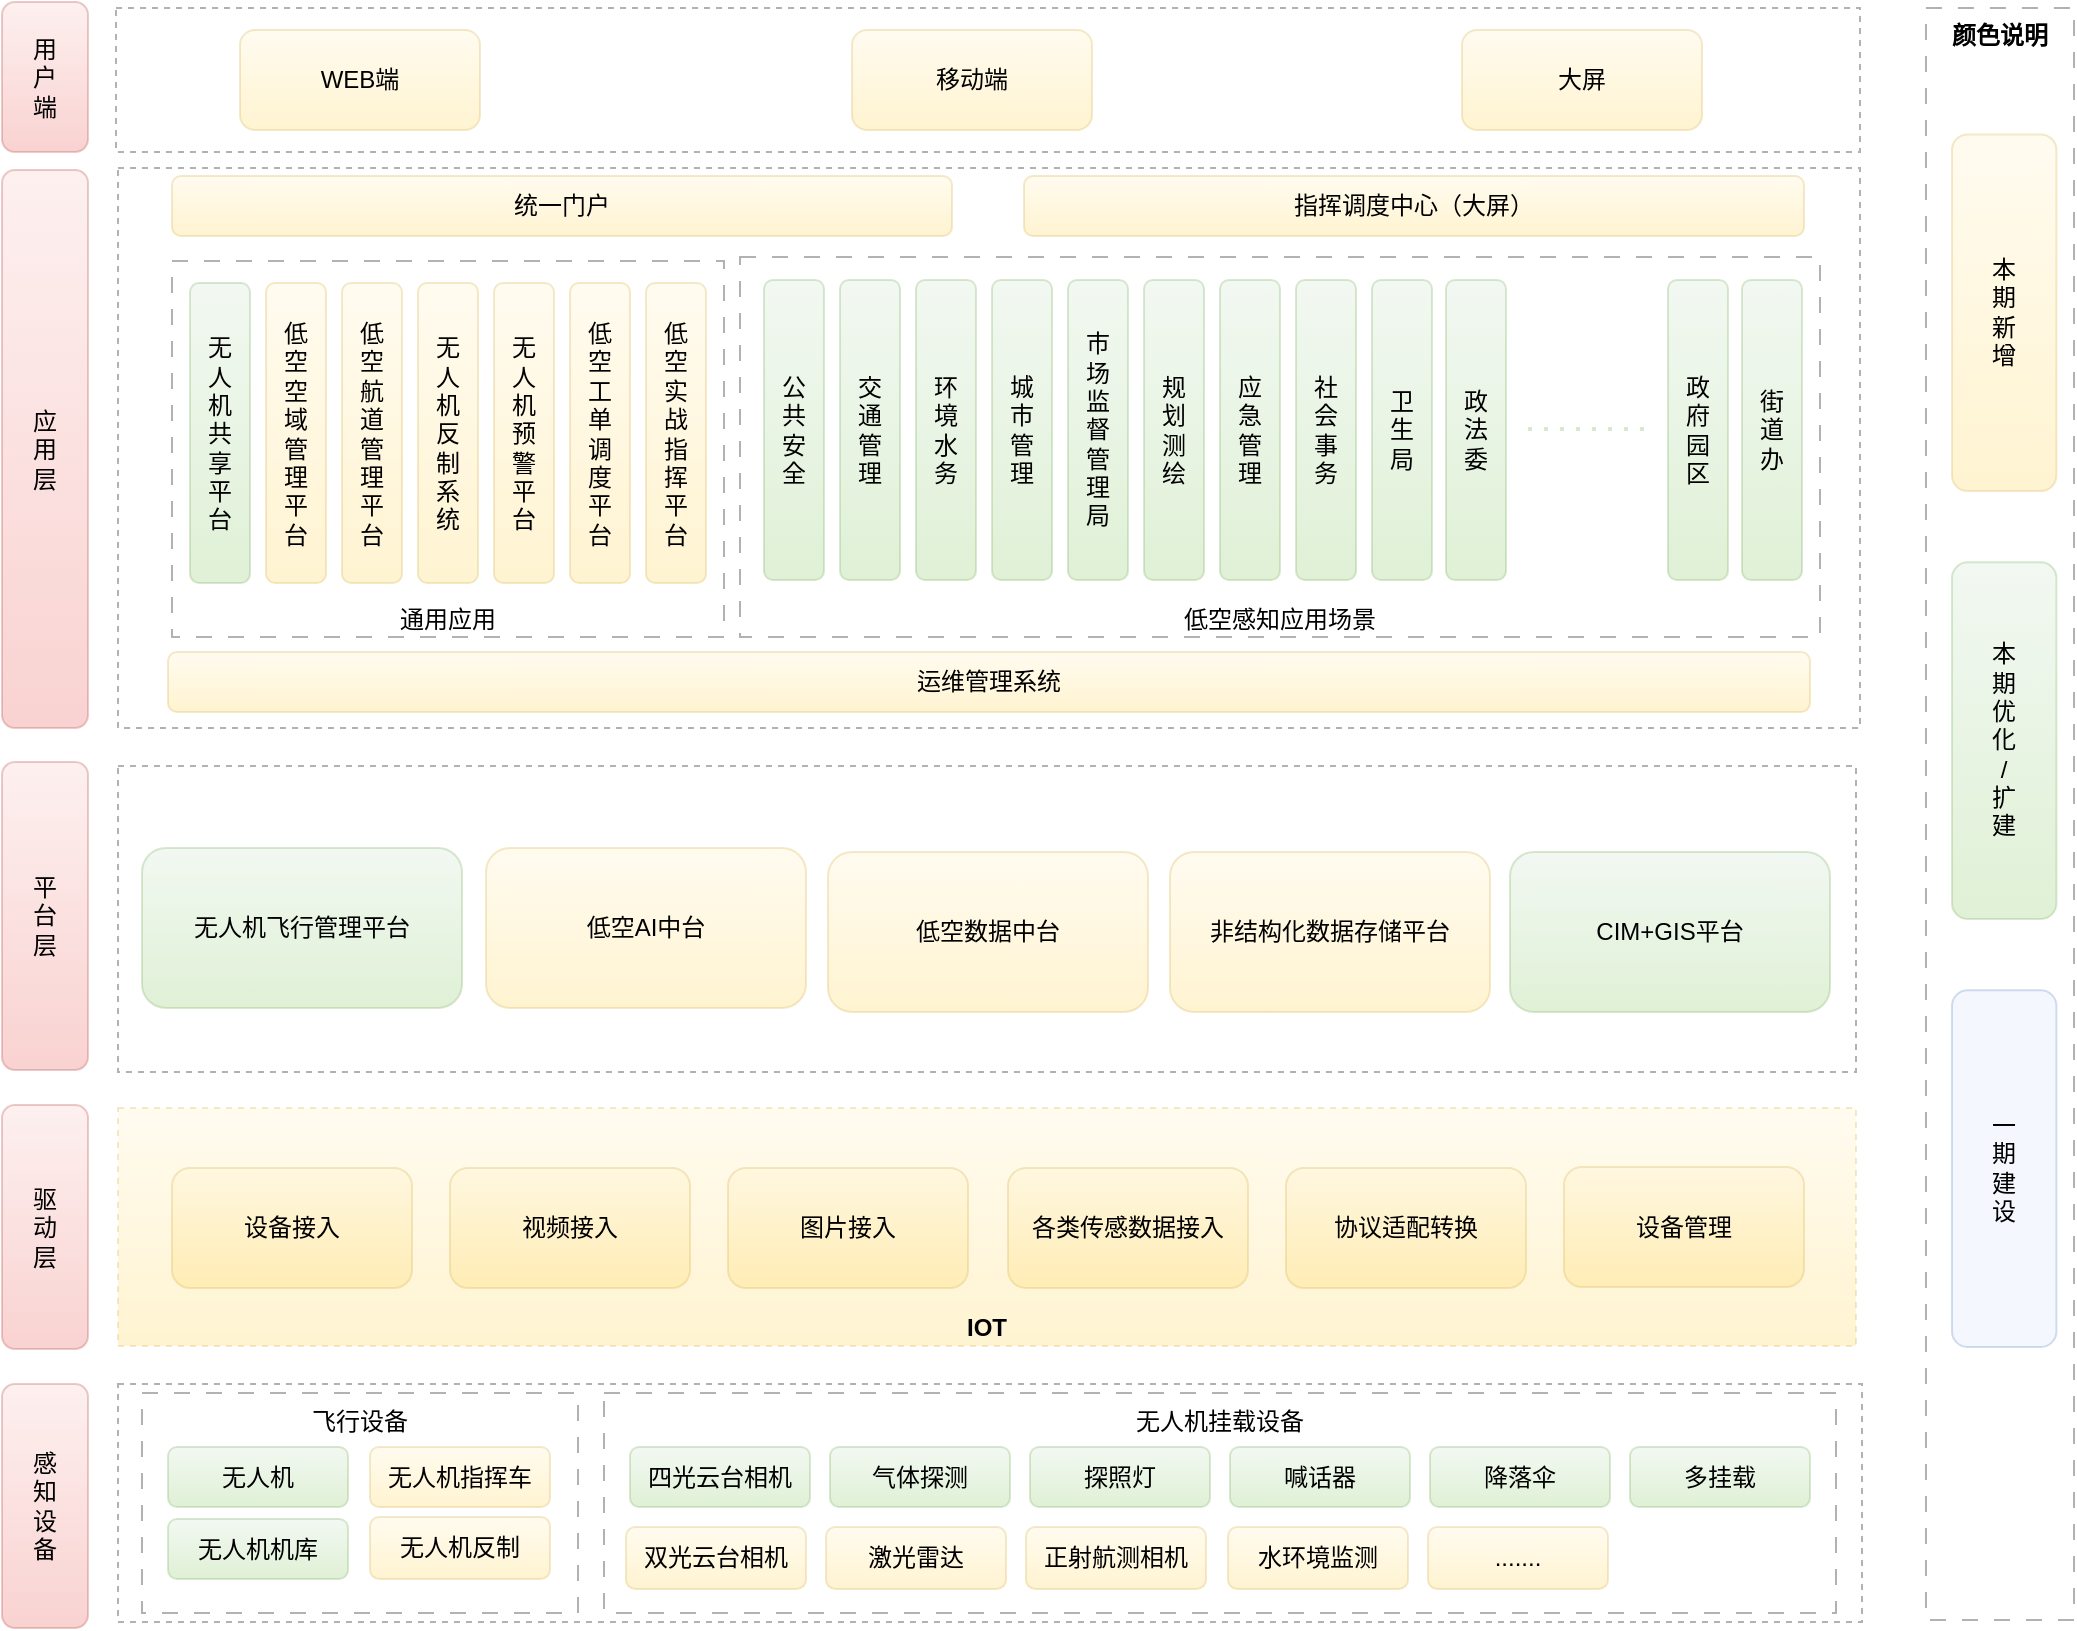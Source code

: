 <mxfile version="21.5.0" type="github">
  <diagram name="第 1 页" id="qgnPjLoxKlH5nG3LD3r0">
    <mxGraphModel dx="1434" dy="1222" grid="0" gridSize="10" guides="1" tooltips="1" connect="1" arrows="1" fold="1" page="0" pageScale="1" pageWidth="1169" pageHeight="827" math="0" shadow="0">
      <root>
        <mxCell id="0" />
        <mxCell id="1" parent="0" />
        <mxCell id="6TijYfAXvn3jRtj2vqhA-1" value="" style="rounded=0;whiteSpace=wrap;html=1;verticalAlign=middle;opacity=30;glass=0;dashed=1;" parent="1" vertex="1">
          <mxGeometry x="255" y="149" width="869" height="153" as="geometry" />
        </mxCell>
        <mxCell id="6TijYfAXvn3jRtj2vqhA-2" value="感&lt;br&gt;知&lt;br&gt;设&lt;br&gt;备" style="rounded=1;whiteSpace=wrap;html=1;opacity=30;fillColor=#f8cecc;gradientColor=#ea6b66;strokeColor=#b85450;" parent="1" vertex="1">
          <mxGeometry x="197" y="458" width="43" height="122" as="geometry" />
        </mxCell>
        <mxCell id="6TijYfAXvn3jRtj2vqhA-3" value="" style="rounded=0;whiteSpace=wrap;html=1;glass=0;opacity=30;dashed=1;" parent="1" vertex="1">
          <mxGeometry x="255" y="458" width="872" height="119" as="geometry" />
        </mxCell>
        <mxCell id="6TijYfAXvn3jRtj2vqhA-4" value="驱&lt;br&gt;动&lt;br&gt;层" style="rounded=1;whiteSpace=wrap;html=1;opacity=30;fillColor=#f8cecc;gradientColor=#ea6b66;strokeColor=#b85450;" parent="1" vertex="1">
          <mxGeometry x="197" y="318.5" width="43" height="122" as="geometry" />
        </mxCell>
        <mxCell id="6TijYfAXvn3jRtj2vqhA-7" value="&lt;b&gt;IOT&lt;/b&gt;" style="rounded=0;whiteSpace=wrap;html=1;verticalAlign=bottom;opacity=30;glass=0;dashed=1;fillColor=#fff2cc;strokeColor=#d6b656;gradientColor=#ffd966;" parent="1" vertex="1">
          <mxGeometry x="255" y="320" width="869" height="119" as="geometry" />
        </mxCell>
        <mxCell id="6TijYfAXvn3jRtj2vqhA-8" value="平&lt;br&gt;台&lt;br&gt;层" style="rounded=1;whiteSpace=wrap;html=1;opacity=30;fillColor=#f8cecc;gradientColor=#ea6b66;strokeColor=#b85450;" parent="1" vertex="1">
          <mxGeometry x="197" y="147" width="43" height="154" as="geometry" />
        </mxCell>
        <mxCell id="6TijYfAXvn3jRtj2vqhA-9" value="设备接入" style="rounded=1;whiteSpace=wrap;html=1;opacity=30;fillColor=#fff2cc;gradientColor=#ffd966;strokeColor=#d6b656;" parent="1" vertex="1">
          <mxGeometry x="282" y="350" width="120" height="60" as="geometry" />
        </mxCell>
        <mxCell id="6TijYfAXvn3jRtj2vqhA-10" value="协议适配转换" style="rounded=1;whiteSpace=wrap;html=1;opacity=30;fillColor=#fff2cc;gradientColor=#ffd966;strokeColor=#d6b656;" parent="1" vertex="1">
          <mxGeometry x="839" y="350" width="120" height="60" as="geometry" />
        </mxCell>
        <mxCell id="6TijYfAXvn3jRtj2vqhA-11" value="视频接入" style="rounded=1;whiteSpace=wrap;html=1;opacity=30;fillColor=#fff2cc;gradientColor=#ffd966;strokeColor=#d6b656;" parent="1" vertex="1">
          <mxGeometry x="421" y="350" width="120" height="60" as="geometry" />
        </mxCell>
        <mxCell id="6TijYfAXvn3jRtj2vqhA-12" value="各类传感数据接入" style="rounded=1;whiteSpace=wrap;html=1;opacity=30;fillColor=#fff2cc;gradientColor=#ffd966;strokeColor=#d6b656;" parent="1" vertex="1">
          <mxGeometry x="700" y="350" width="120" height="60" as="geometry" />
        </mxCell>
        <mxCell id="6TijYfAXvn3jRtj2vqhA-13" value="图片接入" style="rounded=1;whiteSpace=wrap;html=1;opacity=30;fillColor=#fff2cc;gradientColor=#ffd966;strokeColor=#d6b656;" parent="1" vertex="1">
          <mxGeometry x="560" y="350" width="120" height="60" as="geometry" />
        </mxCell>
        <mxCell id="6TijYfAXvn3jRtj2vqhA-14" value="设备管理" style="rounded=1;whiteSpace=wrap;html=1;opacity=30;fillColor=#fff2cc;gradientColor=#ffd966;strokeColor=#d6b656;" parent="1" vertex="1">
          <mxGeometry x="978" y="349.5" width="120" height="60" as="geometry" />
        </mxCell>
        <mxCell id="6TijYfAXvn3jRtj2vqhA-15" value="非结构化数据存储平台" style="rounded=1;whiteSpace=wrap;html=1;opacity=30;fillColor=#fff2cc;gradientColor=#ffd966;strokeColor=#d6b656;" parent="1" vertex="1">
          <mxGeometry x="781" y="192" width="160" height="80" as="geometry" />
        </mxCell>
        <mxCell id="6TijYfAXvn3jRtj2vqhA-16" value="无人机飞行管理平台" style="rounded=1;whiteSpace=wrap;html=1;opacity=30;fillColor=#d5e8d4;gradientColor=#97d077;strokeColor=#82b366;" parent="1" vertex="1">
          <mxGeometry x="267" y="190" width="160" height="80" as="geometry" />
        </mxCell>
        <mxCell id="6TijYfAXvn3jRtj2vqhA-17" value="应&lt;br&gt;用&lt;br&gt;层" style="rounded=1;whiteSpace=wrap;html=1;fillColor=#f8cecc;strokeColor=#b85450;opacity=30;gradientColor=#ea6b66;" parent="1" vertex="1">
          <mxGeometry x="197" y="-149" width="43" height="279" as="geometry" />
        </mxCell>
        <mxCell id="6TijYfAXvn3jRtj2vqhA-18" value="" style="rounded=0;whiteSpace=wrap;html=1;verticalAlign=middle;opacity=30;fillColor=default;strokeColor=default;glass=0;dashed=1;" parent="1" vertex="1">
          <mxGeometry x="255" y="-150" width="871" height="280" as="geometry" />
        </mxCell>
        <mxCell id="6TijYfAXvn3jRtj2vqhA-19" value="统一门户" style="rounded=1;whiteSpace=wrap;html=1;opacity=30;fillColor=#fff2cc;strokeColor=#d6b656;gradientColor=#ffd966;" parent="1" vertex="1">
          <mxGeometry x="282" y="-146" width="390" height="30" as="geometry" />
        </mxCell>
        <mxCell id="6TijYfAXvn3jRtj2vqhA-20" value="运维管理系统" style="rounded=1;whiteSpace=wrap;html=1;opacity=30;fillColor=#fff2cc;strokeColor=#d6b656;gradientColor=#ffd966;" parent="1" vertex="1">
          <mxGeometry x="280" y="92" width="821" height="30" as="geometry" />
        </mxCell>
        <mxCell id="6TijYfAXvn3jRtj2vqhA-25" value="低空AI中台" style="rounded=1;whiteSpace=wrap;html=1;opacity=30;fillColor=#fff2cc;gradientColor=#ffd966;strokeColor=#d6b656;" parent="1" vertex="1">
          <mxGeometry x="439" y="190" width="160" height="80" as="geometry" />
        </mxCell>
        <mxCell id="6TijYfAXvn3jRtj2vqhA-26" value="低空数据中台" style="rounded=1;whiteSpace=wrap;html=1;opacity=30;fillColor=#fff2cc;gradientColor=#ffd966;strokeColor=#d6b656;" parent="1" vertex="1">
          <mxGeometry x="610" y="192" width="160" height="80" as="geometry" />
        </mxCell>
        <mxCell id="6TijYfAXvn3jRtj2vqhA-27" value="CIM+GIS平台" style="rounded=1;whiteSpace=wrap;html=1;opacity=30;fillColor=#d5e8d4;gradientColor=#97d077;strokeColor=#82b366;" parent="1" vertex="1">
          <mxGeometry x="951" y="192" width="160" height="80" as="geometry" />
        </mxCell>
        <mxCell id="6TijYfAXvn3jRtj2vqhA-28" value="指挥调度中心（大屏）" style="rounded=1;whiteSpace=wrap;html=1;opacity=30;fillColor=#fff2cc;strokeColor=#d6b656;gradientColor=#ffd966;" parent="1" vertex="1">
          <mxGeometry x="708" y="-146" width="390" height="30" as="geometry" />
        </mxCell>
        <mxCell id="6TijYfAXvn3jRtj2vqhA-29" value="用&lt;br&gt;户&lt;br&gt;端" style="rounded=1;whiteSpace=wrap;html=1;fillColor=#f8cecc;strokeColor=#b85450;opacity=30;gradientColor=#ea6b66;" parent="1" vertex="1">
          <mxGeometry x="197" y="-233" width="43" height="75" as="geometry" />
        </mxCell>
        <mxCell id="6TijYfAXvn3jRtj2vqhA-30" value="" style="rounded=0;whiteSpace=wrap;html=1;glass=0;opacity=30;fillColor=default;strokeColor=default;dashed=1;" parent="1" vertex="1">
          <mxGeometry x="254" y="-230" width="872" height="72" as="geometry" />
        </mxCell>
        <mxCell id="6TijYfAXvn3jRtj2vqhA-32" value="WEB端" style="rounded=1;whiteSpace=wrap;html=1;opacity=30;fillColor=#fff2cc;strokeColor=#d6b656;gradientColor=#ffd966;" parent="1" vertex="1">
          <mxGeometry x="316" y="-219" width="120" height="50" as="geometry" />
        </mxCell>
        <mxCell id="6TijYfAXvn3jRtj2vqhA-34" value="移动端" style="rounded=1;whiteSpace=wrap;html=1;opacity=30;fillColor=#fff2cc;strokeColor=#d6b656;gradientColor=#ffd966;" parent="1" vertex="1">
          <mxGeometry x="622" y="-219" width="120" height="50" as="geometry" />
        </mxCell>
        <mxCell id="6TijYfAXvn3jRtj2vqhA-35" value="大屏" style="rounded=1;whiteSpace=wrap;html=1;opacity=30;fillColor=#fff2cc;strokeColor=#d6b656;gradientColor=#ffd966;" parent="1" vertex="1">
          <mxGeometry x="927" y="-219" width="120" height="50" as="geometry" />
        </mxCell>
        <mxCell id="Pg3nfauNyvNF7lVv-B0n-32" value="" style="group" parent="1" vertex="1" connectable="0">
          <mxGeometry x="282" y="-103.5" width="276" height="188" as="geometry" />
        </mxCell>
        <mxCell id="6TijYfAXvn3jRtj2vqhA-31" value="通用应用" style="rounded=0;whiteSpace=wrap;html=1;opacity=30;verticalAlign=bottom;dashed=1;dashPattern=8 8;" parent="Pg3nfauNyvNF7lVv-B0n-32" vertex="1">
          <mxGeometry width="276" height="188" as="geometry" />
        </mxCell>
        <mxCell id="6TijYfAXvn3jRtj2vqhA-22" value="低&lt;br&gt;空&lt;br&gt;空&lt;br&gt;域&lt;br&gt;管&lt;br&gt;理&lt;br&gt;平&lt;br&gt;台" style="rounded=1;whiteSpace=wrap;html=1;opacity=30;fillColor=#fff2cc;strokeColor=#d6b656;gradientColor=#ffd966;" parent="Pg3nfauNyvNF7lVv-B0n-32" vertex="1">
          <mxGeometry x="47" y="11" width="30" height="150" as="geometry" />
        </mxCell>
        <mxCell id="6TijYfAXvn3jRtj2vqhA-23" value="低&lt;br&gt;空&lt;br&gt;航&lt;br&gt;道&lt;br&gt;管&lt;br&gt;理&lt;br&gt;平&lt;br&gt;台" style="rounded=1;whiteSpace=wrap;html=1;opacity=30;fillColor=#fff2cc;strokeColor=#d6b656;gradientColor=#ffd966;" parent="Pg3nfauNyvNF7lVv-B0n-32" vertex="1">
          <mxGeometry x="85" y="11" width="30" height="150" as="geometry" />
        </mxCell>
        <mxCell id="6TijYfAXvn3jRtj2vqhA-24" value="无&lt;br&gt;人&lt;br&gt;机&lt;br&gt;反&lt;br&gt;制&lt;br&gt;系&lt;br&gt;统" style="rounded=1;whiteSpace=wrap;html=1;opacity=30;fillColor=#fff2cc;strokeColor=#d6b656;gradientColor=#ffd966;" parent="Pg3nfauNyvNF7lVv-B0n-32" vertex="1">
          <mxGeometry x="123" y="11" width="30" height="150" as="geometry" />
        </mxCell>
        <mxCell id="6TijYfAXvn3jRtj2vqhA-36" value="无&lt;br&gt;人&lt;br&gt;机&lt;br&gt;预&lt;br&gt;警&lt;br&gt;平&lt;br&gt;台" style="rounded=1;whiteSpace=wrap;html=1;opacity=30;fillColor=#fff2cc;strokeColor=#d6b656;gradientColor=#ffd966;" parent="Pg3nfauNyvNF7lVv-B0n-32" vertex="1">
          <mxGeometry x="161" y="11" width="30" height="150" as="geometry" />
        </mxCell>
        <mxCell id="6TijYfAXvn3jRtj2vqhA-38" value="无&lt;br&gt;人&lt;br&gt;机&lt;br&gt;共&lt;br&gt;享&lt;br&gt;平&lt;br&gt;台" style="rounded=1;whiteSpace=wrap;html=1;opacity=30;fillColor=#d5e8d4;strokeColor=#82b366;gradientColor=#97d077;" parent="Pg3nfauNyvNF7lVv-B0n-32" vertex="1">
          <mxGeometry x="9" y="11" width="30" height="150" as="geometry" />
        </mxCell>
        <mxCell id="Pg3nfauNyvNF7lVv-B0n-30" value="低&lt;br&gt;空&lt;br&gt;工&lt;br&gt;单&lt;br&gt;调&lt;br&gt;度&lt;br&gt;平&lt;br&gt;台" style="rounded=1;whiteSpace=wrap;html=1;opacity=30;fillColor=#fff2cc;strokeColor=#d6b656;gradientColor=#ffd966;" parent="Pg3nfauNyvNF7lVv-B0n-32" vertex="1">
          <mxGeometry x="199" y="11" width="30" height="150" as="geometry" />
        </mxCell>
        <mxCell id="Pg3nfauNyvNF7lVv-B0n-31" value="低&lt;br&gt;空&lt;br&gt;实&lt;br&gt;战&lt;br&gt;指&lt;br&gt;挥&lt;br&gt;平&lt;br&gt;台" style="rounded=1;whiteSpace=wrap;html=1;opacity=30;fillColor=#fff2cc;strokeColor=#d6b656;gradientColor=#ffd966;" parent="Pg3nfauNyvNF7lVv-B0n-32" vertex="1">
          <mxGeometry x="237" y="11" width="30" height="150" as="geometry" />
        </mxCell>
        <mxCell id="Pg3nfauNyvNF7lVv-B0n-50" value="" style="group" parent="1" vertex="1" connectable="0">
          <mxGeometry x="566" y="-105.5" width="540" height="190" as="geometry" />
        </mxCell>
        <mxCell id="6TijYfAXvn3jRtj2vqhA-37" value="低空感知应用场景" style="rounded=0;whiteSpace=wrap;html=1;opacity=30;verticalAlign=bottom;dashed=1;dashPattern=8 8;" parent="Pg3nfauNyvNF7lVv-B0n-50" vertex="1">
          <mxGeometry width="540" height="190" as="geometry" />
        </mxCell>
        <mxCell id="6TijYfAXvn3jRtj2vqhA-39" value="交&lt;br&gt;通&lt;br&gt;管&lt;br&gt;理" style="rounded=1;whiteSpace=wrap;html=1;opacity=30;fillColor=#d5e8d4;strokeColor=#82b366;gradientColor=#97d077;" parent="Pg3nfauNyvNF7lVv-B0n-50" vertex="1">
          <mxGeometry x="50" y="11.5" width="30" height="150" as="geometry" />
        </mxCell>
        <mxCell id="6TijYfAXvn3jRtj2vqhA-40" value="环&lt;br&gt;境&lt;br&gt;水&lt;br&gt;务" style="rounded=1;whiteSpace=wrap;html=1;opacity=30;fillColor=#d5e8d4;strokeColor=#82b366;gradientColor=#97d077;" parent="Pg3nfauNyvNF7lVv-B0n-50" vertex="1">
          <mxGeometry x="88" y="11.5" width="30" height="150" as="geometry" />
        </mxCell>
        <mxCell id="6TijYfAXvn3jRtj2vqhA-41" value="城&lt;br&gt;市&lt;br&gt;管&lt;br&gt;理" style="rounded=1;whiteSpace=wrap;html=1;opacity=30;fillColor=#d5e8d4;strokeColor=#82b366;gradientColor=#97d077;" parent="Pg3nfauNyvNF7lVv-B0n-50" vertex="1">
          <mxGeometry x="126" y="11.5" width="30" height="150" as="geometry" />
        </mxCell>
        <mxCell id="6TijYfAXvn3jRtj2vqhA-42" value="市&lt;br&gt;场&lt;br&gt;监&lt;br&gt;督&lt;br&gt;管&lt;br&gt;理&lt;br&gt;局" style="rounded=1;whiteSpace=wrap;html=1;opacity=30;fillColor=#d5e8d4;strokeColor=#82b366;gradientColor=#97d077;" parent="Pg3nfauNyvNF7lVv-B0n-50" vertex="1">
          <mxGeometry x="164" y="11.5" width="30" height="150" as="geometry" />
        </mxCell>
        <mxCell id="6TijYfAXvn3jRtj2vqhA-43" value="公&lt;br&gt;共&lt;br&gt;安&lt;br&gt;全" style="rounded=1;whiteSpace=wrap;html=1;opacity=30;fillColor=#d5e8d4;strokeColor=#82b366;gradientColor=#97d077;" parent="Pg3nfauNyvNF7lVv-B0n-50" vertex="1">
          <mxGeometry x="12" y="11.5" width="30" height="150" as="geometry" />
        </mxCell>
        <mxCell id="6TijYfAXvn3jRtj2vqhA-44" value="应&lt;br&gt;急&lt;br&gt;管&lt;br&gt;理" style="rounded=1;whiteSpace=wrap;html=1;opacity=30;fillColor=#d5e8d4;strokeColor=#82b366;gradientColor=#97d077;" parent="Pg3nfauNyvNF7lVv-B0n-50" vertex="1">
          <mxGeometry x="240" y="11.5" width="30" height="150" as="geometry" />
        </mxCell>
        <mxCell id="6TijYfAXvn3jRtj2vqhA-45" value="社&lt;br&gt;会&lt;br&gt;事&lt;br&gt;务" style="rounded=1;whiteSpace=wrap;html=1;opacity=30;fillColor=#d5e8d4;strokeColor=#82b366;gradientColor=#97d077;" parent="Pg3nfauNyvNF7lVv-B0n-50" vertex="1">
          <mxGeometry x="278" y="11.5" width="30" height="150" as="geometry" />
        </mxCell>
        <mxCell id="6TijYfAXvn3jRtj2vqhA-46" value="卫&lt;br&gt;生&lt;br&gt;局" style="rounded=1;whiteSpace=wrap;html=1;opacity=30;fillColor=#d5e8d4;strokeColor=#82b366;gradientColor=#97d077;" parent="Pg3nfauNyvNF7lVv-B0n-50" vertex="1">
          <mxGeometry x="316" y="11.5" width="30" height="150" as="geometry" />
        </mxCell>
        <mxCell id="6TijYfAXvn3jRtj2vqhA-47" value="政&lt;br&gt;府&lt;br&gt;园&lt;br&gt;区" style="rounded=1;whiteSpace=wrap;html=1;opacity=30;fillColor=#d5e8d4;strokeColor=#82b366;gradientColor=#97d077;" parent="Pg3nfauNyvNF7lVv-B0n-50" vertex="1">
          <mxGeometry x="464" y="11.5" width="30" height="150" as="geometry" />
        </mxCell>
        <mxCell id="6TijYfAXvn3jRtj2vqhA-48" value="规&lt;br&gt;划&lt;br&gt;测&lt;br&gt;绘" style="rounded=1;whiteSpace=wrap;html=1;opacity=30;fillColor=#d5e8d4;strokeColor=#82b366;gradientColor=#97d077;" parent="Pg3nfauNyvNF7lVv-B0n-50" vertex="1">
          <mxGeometry x="202" y="11.5" width="30" height="150" as="geometry" />
        </mxCell>
        <mxCell id="6TijYfAXvn3jRtj2vqhA-49" value="街&lt;br&gt;道&lt;br&gt;办" style="rounded=1;whiteSpace=wrap;html=1;opacity=30;fillColor=#d5e8d4;strokeColor=#82b366;gradientColor=#97d077;" parent="Pg3nfauNyvNF7lVv-B0n-50" vertex="1">
          <mxGeometry x="501" y="11.5" width="30" height="150" as="geometry" />
        </mxCell>
        <mxCell id="6TijYfAXvn3jRtj2vqhA-50" value="" style="endArrow=none;dashed=1;html=1;dashPattern=1 3;strokeWidth=2;rounded=1;fillColor=#d5e8d4;strokeColor=#82b366;fontSize=12;opacity=30;gradientColor=#97d077;" parent="Pg3nfauNyvNF7lVv-B0n-50" edge="1">
          <mxGeometry width="50" height="50" relative="1" as="geometry">
            <mxPoint x="394" y="86" as="sourcePoint" />
            <mxPoint x="453" y="86" as="targetPoint" />
          </mxGeometry>
        </mxCell>
        <mxCell id="Pg3nfauNyvNF7lVv-B0n-33" value="政&lt;br&gt;法&lt;br&gt;委" style="rounded=1;whiteSpace=wrap;html=1;opacity=30;fillColor=#d5e8d4;strokeColor=#82b366;gradientColor=#97d077;" parent="Pg3nfauNyvNF7lVv-B0n-50" vertex="1">
          <mxGeometry x="353" y="11.5" width="30" height="150" as="geometry" />
        </mxCell>
        <mxCell id="Pg3nfauNyvNF7lVv-B0n-6" value="飞行设备" style="rounded=0;whiteSpace=wrap;html=1;opacity=30;verticalAlign=top;dashed=1;dashPattern=8 8;" parent="1" vertex="1">
          <mxGeometry x="267" y="462.5" width="218" height="110" as="geometry" />
        </mxCell>
        <mxCell id="Pg3nfauNyvNF7lVv-B0n-7" value="无人机" style="rounded=1;whiteSpace=wrap;html=1;opacity=30;fillColor=#d5e8d4;strokeColor=#82b366;gradientColor=#97d077;" parent="1" vertex="1">
          <mxGeometry x="280" y="489.5" width="90" height="30" as="geometry" />
        </mxCell>
        <mxCell id="Pg3nfauNyvNF7lVv-B0n-8" value="无人机机库" style="rounded=1;whiteSpace=wrap;html=1;opacity=30;fillColor=#d5e8d4;strokeColor=#82b366;gradientColor=#97d077;" parent="1" vertex="1">
          <mxGeometry x="280" y="525.5" width="90" height="30" as="geometry" />
        </mxCell>
        <mxCell id="Pg3nfauNyvNF7lVv-B0n-9" value="无人机指挥车" style="rounded=1;whiteSpace=wrap;html=1;opacity=30;fillColor=#fff2cc;strokeColor=#d6b656;gradientColor=#ffd966;" parent="1" vertex="1">
          <mxGeometry x="381" y="489.5" width="90" height="30" as="geometry" />
        </mxCell>
        <mxCell id="Pg3nfauNyvNF7lVv-B0n-10" value="无人机反制" style="rounded=1;whiteSpace=wrap;html=1;opacity=30;fillColor=#fff2cc;strokeColor=#d6b656;gradientColor=#ffd966;" parent="1" vertex="1">
          <mxGeometry x="381" y="524.5" width="90" height="31" as="geometry" />
        </mxCell>
        <mxCell id="Pg3nfauNyvNF7lVv-B0n-11" value="无人机挂载设备" style="rounded=0;whiteSpace=wrap;html=1;opacity=30;verticalAlign=top;dashed=1;dashPattern=8 8;" parent="1" vertex="1">
          <mxGeometry x="498" y="462.5" width="616" height="110" as="geometry" />
        </mxCell>
        <mxCell id="Pg3nfauNyvNF7lVv-B0n-12" value="四光云台相机" style="rounded=1;whiteSpace=wrap;html=1;opacity=30;fillColor=#d5e8d4;strokeColor=#82b366;gradientColor=#97d077;" parent="1" vertex="1">
          <mxGeometry x="511" y="489.5" width="90" height="30" as="geometry" />
        </mxCell>
        <mxCell id="Pg3nfauNyvNF7lVv-B0n-13" value="气体探测" style="rounded=1;whiteSpace=wrap;html=1;opacity=30;fillColor=#d5e8d4;strokeColor=#82b366;gradientColor=#97d077;" parent="1" vertex="1">
          <mxGeometry x="611" y="489.5" width="90" height="30" as="geometry" />
        </mxCell>
        <mxCell id="Pg3nfauNyvNF7lVv-B0n-17" value="探照灯" style="rounded=1;whiteSpace=wrap;html=1;opacity=30;fillColor=#d5e8d4;strokeColor=#82b366;gradientColor=#97d077;" parent="1" vertex="1">
          <mxGeometry x="711" y="489.5" width="90" height="30" as="geometry" />
        </mxCell>
        <mxCell id="Pg3nfauNyvNF7lVv-B0n-18" value="喊话器" style="rounded=1;whiteSpace=wrap;html=1;opacity=30;fillColor=#d5e8d4;strokeColor=#82b366;gradientColor=#97d077;" parent="1" vertex="1">
          <mxGeometry x="811" y="489.5" width="90" height="30" as="geometry" />
        </mxCell>
        <mxCell id="Pg3nfauNyvNF7lVv-B0n-19" value="降落伞" style="rounded=1;whiteSpace=wrap;html=1;opacity=30;fillColor=#d5e8d4;strokeColor=#82b366;gradientColor=#97d077;" parent="1" vertex="1">
          <mxGeometry x="911" y="489.5" width="90" height="30" as="geometry" />
        </mxCell>
        <mxCell id="Pg3nfauNyvNF7lVv-B0n-20" value="多挂载" style="rounded=1;whiteSpace=wrap;html=1;opacity=30;fillColor=#d5e8d4;strokeColor=#82b366;gradientColor=#97d077;" parent="1" vertex="1">
          <mxGeometry x="1011" y="489.5" width="90" height="30" as="geometry" />
        </mxCell>
        <mxCell id="Pg3nfauNyvNF7lVv-B0n-21" value="双光云台相机" style="rounded=1;whiteSpace=wrap;html=1;opacity=30;fillColor=#fff2cc;strokeColor=#d6b656;gradientColor=#ffd966;" parent="1" vertex="1">
          <mxGeometry x="509" y="529.5" width="90" height="31" as="geometry" />
        </mxCell>
        <mxCell id="Pg3nfauNyvNF7lVv-B0n-22" value="激光雷达" style="rounded=1;whiteSpace=wrap;html=1;opacity=30;fillColor=#fff2cc;strokeColor=#d6b656;gradientColor=#ffd966;" parent="1" vertex="1">
          <mxGeometry x="609" y="529.5" width="90" height="31" as="geometry" />
        </mxCell>
        <mxCell id="Pg3nfauNyvNF7lVv-B0n-24" value="正射航测相机" style="rounded=1;whiteSpace=wrap;html=1;opacity=30;fillColor=#fff2cc;strokeColor=#d6b656;gradientColor=#ffd966;" parent="1" vertex="1">
          <mxGeometry x="709" y="529.5" width="90" height="31" as="geometry" />
        </mxCell>
        <mxCell id="Pg3nfauNyvNF7lVv-B0n-25" value="水环境监测" style="rounded=1;whiteSpace=wrap;html=1;opacity=30;fillColor=#fff2cc;strokeColor=#d6b656;gradientColor=#ffd966;" parent="1" vertex="1">
          <mxGeometry x="810" y="529.5" width="90" height="31" as="geometry" />
        </mxCell>
        <mxCell id="Pg3nfauNyvNF7lVv-B0n-26" value="......." style="rounded=1;whiteSpace=wrap;html=1;opacity=30;fillColor=#fff2cc;strokeColor=#d6b656;gradientColor=#ffd966;" parent="1" vertex="1">
          <mxGeometry x="910" y="529.5" width="90" height="31" as="geometry" />
        </mxCell>
        <mxCell id="Pg3nfauNyvNF7lVv-B0n-51" value="颜色说明" style="rounded=0;whiteSpace=wrap;html=1;dashed=1;dashPattern=8 8;opacity=30;verticalAlign=top;movable=1;resizable=1;rotatable=1;deletable=1;editable=1;locked=0;connectable=1;gradientColor=none;fontStyle=1" parent="1" vertex="1">
          <mxGeometry x="1159" y="-230" width="74.0" height="806" as="geometry" />
        </mxCell>
        <mxCell id="Pg3nfauNyvNF7lVv-B0n-1" value="本&lt;br&gt;期&lt;br&gt;新&lt;br&gt;增" style="rounded=1;whiteSpace=wrap;html=1;opacity=30;fillColor=#fff2cc;strokeColor=#d6b656;gradientColor=#ffd966;container=0;" parent="1" vertex="1">
          <mxGeometry x="1171.984" y="-166.805" width="52.235" height="178.319" as="geometry" />
        </mxCell>
        <mxCell id="Pg3nfauNyvNF7lVv-B0n-3" value="一&lt;br&gt;期&lt;br&gt;建&lt;br&gt;设" style="rounded=1;whiteSpace=wrap;html=1;opacity=30;fillColor=#dae8fc;strokeColor=#6c8ebf;" parent="1" vertex="1">
          <mxGeometry x="1171.984" y="261.159" width="52.235" height="178.319" as="geometry" />
        </mxCell>
        <mxCell id="Pg3nfauNyvNF7lVv-B0n-5" value="本&lt;br&gt;期&lt;br&gt;优&lt;br&gt;化&lt;br&gt;/&lt;br&gt;扩&lt;br&gt;建" style="rounded=1;whiteSpace=wrap;html=1;opacity=30;fillColor=#d5e8d4;strokeColor=#82b366;gradientColor=#97d077;" parent="1" vertex="1">
          <mxGeometry x="1171.984" y="47.177" width="52.235" height="178.319" as="geometry" />
        </mxCell>
      </root>
    </mxGraphModel>
  </diagram>
</mxfile>
